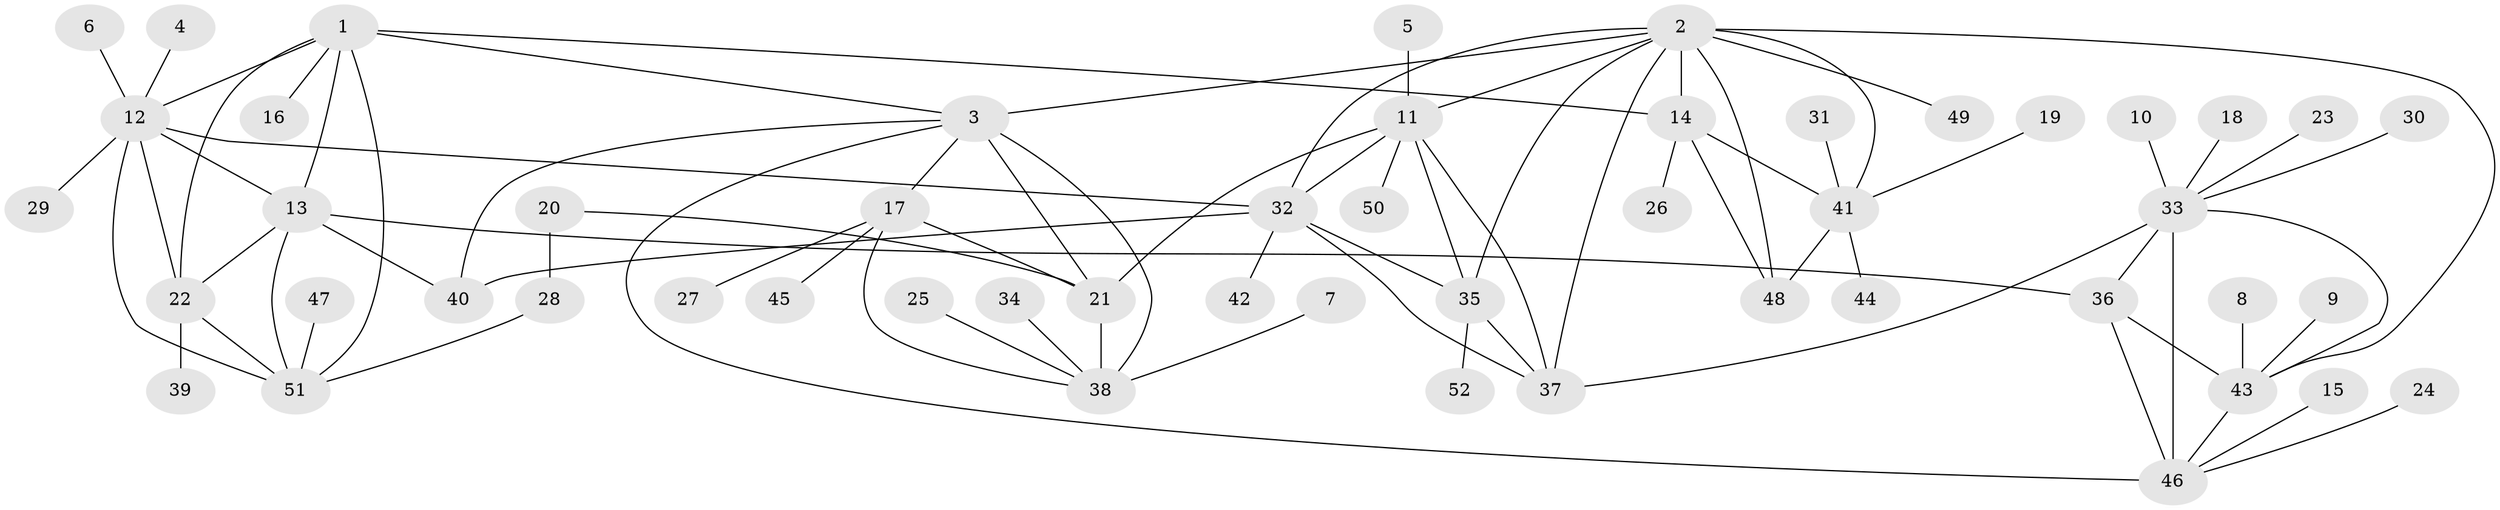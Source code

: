 // original degree distribution, {9: 0.04854368932038835, 4: 0.019417475728155338, 7: 0.08737864077669903, 5: 0.019417475728155338, 10: 0.009708737864077669, 8: 0.02912621359223301, 6: 0.019417475728155338, 11: 0.009708737864077669, 1: 0.6116504854368932, 2: 0.08737864077669903, 3: 0.05825242718446602}
// Generated by graph-tools (version 1.1) at 2025/02/03/09/25 03:02:36]
// undirected, 52 vertices, 81 edges
graph export_dot {
graph [start="1"]
  node [color=gray90,style=filled];
  1;
  2;
  3;
  4;
  5;
  6;
  7;
  8;
  9;
  10;
  11;
  12;
  13;
  14;
  15;
  16;
  17;
  18;
  19;
  20;
  21;
  22;
  23;
  24;
  25;
  26;
  27;
  28;
  29;
  30;
  31;
  32;
  33;
  34;
  35;
  36;
  37;
  38;
  39;
  40;
  41;
  42;
  43;
  44;
  45;
  46;
  47;
  48;
  49;
  50;
  51;
  52;
  1 -- 3 [weight=1.0];
  1 -- 12 [weight=1.0];
  1 -- 13 [weight=1.0];
  1 -- 14 [weight=1.0];
  1 -- 16 [weight=1.0];
  1 -- 22 [weight=1.0];
  1 -- 51 [weight=1.0];
  2 -- 3 [weight=1.0];
  2 -- 11 [weight=1.0];
  2 -- 14 [weight=1.0];
  2 -- 32 [weight=1.0];
  2 -- 35 [weight=1.0];
  2 -- 37 [weight=1.0];
  2 -- 41 [weight=1.0];
  2 -- 43 [weight=1.0];
  2 -- 48 [weight=2.0];
  2 -- 49 [weight=1.0];
  3 -- 17 [weight=1.0];
  3 -- 21 [weight=2.0];
  3 -- 38 [weight=1.0];
  3 -- 40 [weight=1.0];
  3 -- 46 [weight=1.0];
  4 -- 12 [weight=1.0];
  5 -- 11 [weight=1.0];
  6 -- 12 [weight=1.0];
  7 -- 38 [weight=1.0];
  8 -- 43 [weight=1.0];
  9 -- 43 [weight=1.0];
  10 -- 33 [weight=1.0];
  11 -- 21 [weight=1.0];
  11 -- 32 [weight=1.0];
  11 -- 35 [weight=1.0];
  11 -- 37 [weight=1.0];
  11 -- 50 [weight=1.0];
  12 -- 13 [weight=1.0];
  12 -- 22 [weight=1.0];
  12 -- 29 [weight=1.0];
  12 -- 32 [weight=1.0];
  12 -- 51 [weight=1.0];
  13 -- 22 [weight=1.0];
  13 -- 36 [weight=1.0];
  13 -- 40 [weight=1.0];
  13 -- 51 [weight=1.0];
  14 -- 26 [weight=1.0];
  14 -- 41 [weight=1.0];
  14 -- 48 [weight=2.0];
  15 -- 46 [weight=1.0];
  17 -- 21 [weight=2.0];
  17 -- 27 [weight=1.0];
  17 -- 38 [weight=1.0];
  17 -- 45 [weight=1.0];
  18 -- 33 [weight=1.0];
  19 -- 41 [weight=1.0];
  20 -- 21 [weight=1.0];
  20 -- 28 [weight=1.0];
  21 -- 38 [weight=2.0];
  22 -- 39 [weight=1.0];
  22 -- 51 [weight=1.0];
  23 -- 33 [weight=1.0];
  24 -- 46 [weight=1.0];
  25 -- 38 [weight=1.0];
  28 -- 51 [weight=1.0];
  30 -- 33 [weight=1.0];
  31 -- 41 [weight=1.0];
  32 -- 35 [weight=1.0];
  32 -- 37 [weight=1.0];
  32 -- 40 [weight=1.0];
  32 -- 42 [weight=1.0];
  33 -- 36 [weight=1.0];
  33 -- 37 [weight=1.0];
  33 -- 43 [weight=1.0];
  33 -- 46 [weight=2.0];
  34 -- 38 [weight=1.0];
  35 -- 37 [weight=1.0];
  35 -- 52 [weight=1.0];
  36 -- 43 [weight=1.0];
  36 -- 46 [weight=2.0];
  41 -- 44 [weight=1.0];
  41 -- 48 [weight=2.0];
  43 -- 46 [weight=2.0];
  47 -- 51 [weight=1.0];
}
